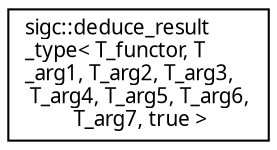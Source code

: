 digraph "Graphical Class Hierarchy"
{
  edge [fontname="Sans",fontsize="10",labelfontname="Sans",labelfontsize="10"];
  node [fontname="Sans",fontsize="10",shape=record];
  rankdir="LR";
  Node1 [label="sigc::deduce_result\l_type\< T_functor, T\l_arg1, T_arg2, T_arg3,\l T_arg4, T_arg5, T_arg6,\l T_arg7, true \>",height=0.2,width=0.4,color="black", fillcolor="white", style="filled",URL="$structsigc_1_1deduce__result__type_3_01T__functor_00_01T__arg1_00_01T__arg2_00_01T__arg3_00_01T_5c3a161eb5dba3c597d379b0bd504e5f.html",tooltip="Deduce the return type of a functor."];
}
